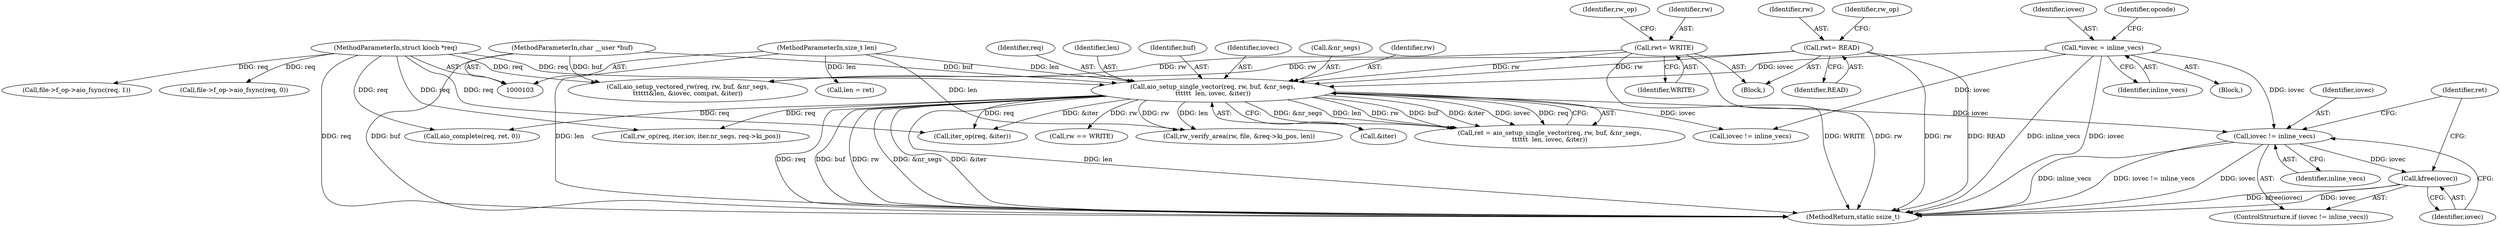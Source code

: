 digraph "0_linux_4c185ce06dca14f5cea192f5a2c981ef50663f2b@pointer" {
"1000353" [label="(Call,iovec != inline_vecs)"];
"1000124" [label="(Call,*iovec = inline_vecs)"];
"1000224" [label="(Call,aio_setup_single_vector(req, rw, buf, &nr_segs,\n\t\t\t\t\t\t  len, iovec, &iter))"];
"1000104" [label="(MethodParameterIn,struct kiocb *req)"];
"1000159" [label="(Call,rw\t= WRITE)"];
"1000136" [label="(Call,rw\t= READ)"];
"1000106" [label="(MethodParameterIn,char __user *buf)"];
"1000107" [label="(MethodParameterIn,size_t len)"];
"1000356" [label="(Call,kfree(iovec))"];
"1000226" [label="(Identifier,rw)"];
"1000130" [label="(Block,)"];
"1000109" [label="(Block,)"];
"1000125" [label="(Identifier,iovec)"];
"1000395" [label="(MethodReturn,static ssize_t)"];
"1000138" [label="(Identifier,READ)"];
"1000355" [label="(Identifier,inline_vecs)"];
"1000106" [label="(MethodParameterIn,char __user *buf)"];
"1000163" [label="(Identifier,rw_op)"];
"1000232" [label="(Call,&iter)"];
"1000136" [label="(Call,rw\t= READ)"];
"1000356" [label="(Call,kfree(iovec))"];
"1000286" [label="(Call,iter_op(req, &iter))"];
"1000225" [label="(Identifier,req)"];
"1000325" [label="(Call,file->f_op->aio_fsync(req, 1))"];
"1000354" [label="(Identifier,iovec)"];
"1000253" [label="(Call,iovec != inline_vecs)"];
"1000124" [label="(Call,*iovec = inline_vecs)"];
"1000276" [label="(Call,rw == WRITE)"];
"1000230" [label="(Identifier,len)"];
"1000129" [label="(Identifier,opcode)"];
"1000260" [label="(Call,len = ret)"];
"1000208" [label="(Call,aio_setup_vectored_rw(req, rw, buf, &nr_segs,\n\t\t\t\t\t\t&len, &iovec, compat, &iter))"];
"1000342" [label="(Call,file->f_op->aio_fsync(req, 0))"];
"1000137" [label="(Identifier,rw)"];
"1000389" [label="(Call,aio_complete(req, ret, 0))"];
"1000227" [label="(Identifier,buf)"];
"1000159" [label="(Call,rw\t= WRITE)"];
"1000294" [label="(Call,rw_op(req, iter.iov, iter.nr_segs, req->ki_pos))"];
"1000224" [label="(Call,aio_setup_single_vector(req, rw, buf, &nr_segs,\n\t\t\t\t\t\t  len, iovec, &iter))"];
"1000352" [label="(ControlStructure,if (iovec != inline_vecs))"];
"1000222" [label="(Call,ret = aio_setup_single_vector(req, rw, buf, &nr_segs,\n\t\t\t\t\t\t  len, iovec, &iter))"];
"1000231" [label="(Identifier,iovec)"];
"1000353" [label="(Call,iovec != inline_vecs)"];
"1000239" [label="(Call,rw_verify_area(rw, file, &req->ki_pos, len))"];
"1000161" [label="(Identifier,WRITE)"];
"1000228" [label="(Call,&nr_segs)"];
"1000360" [label="(Identifier,ret)"];
"1000107" [label="(MethodParameterIn,size_t len)"];
"1000357" [label="(Identifier,iovec)"];
"1000160" [label="(Identifier,rw)"];
"1000126" [label="(Identifier,inline_vecs)"];
"1000104" [label="(MethodParameterIn,struct kiocb *req)"];
"1000140" [label="(Identifier,rw_op)"];
"1000353" -> "1000352"  [label="AST: "];
"1000353" -> "1000355"  [label="CFG: "];
"1000354" -> "1000353"  [label="AST: "];
"1000355" -> "1000353"  [label="AST: "];
"1000357" -> "1000353"  [label="CFG: "];
"1000360" -> "1000353"  [label="CFG: "];
"1000353" -> "1000395"  [label="DDG: iovec != inline_vecs"];
"1000353" -> "1000395"  [label="DDG: iovec"];
"1000353" -> "1000395"  [label="DDG: inline_vecs"];
"1000124" -> "1000353"  [label="DDG: iovec"];
"1000224" -> "1000353"  [label="DDG: iovec"];
"1000353" -> "1000356"  [label="DDG: iovec"];
"1000124" -> "1000109"  [label="AST: "];
"1000124" -> "1000126"  [label="CFG: "];
"1000125" -> "1000124"  [label="AST: "];
"1000126" -> "1000124"  [label="AST: "];
"1000129" -> "1000124"  [label="CFG: "];
"1000124" -> "1000395"  [label="DDG: inline_vecs"];
"1000124" -> "1000395"  [label="DDG: iovec"];
"1000124" -> "1000224"  [label="DDG: iovec"];
"1000124" -> "1000253"  [label="DDG: iovec"];
"1000224" -> "1000222"  [label="AST: "];
"1000224" -> "1000232"  [label="CFG: "];
"1000225" -> "1000224"  [label="AST: "];
"1000226" -> "1000224"  [label="AST: "];
"1000227" -> "1000224"  [label="AST: "];
"1000228" -> "1000224"  [label="AST: "];
"1000230" -> "1000224"  [label="AST: "];
"1000231" -> "1000224"  [label="AST: "];
"1000232" -> "1000224"  [label="AST: "];
"1000222" -> "1000224"  [label="CFG: "];
"1000224" -> "1000395"  [label="DDG: req"];
"1000224" -> "1000395"  [label="DDG: buf"];
"1000224" -> "1000395"  [label="DDG: rw"];
"1000224" -> "1000395"  [label="DDG: &nr_segs"];
"1000224" -> "1000395"  [label="DDG: &iter"];
"1000224" -> "1000395"  [label="DDG: len"];
"1000224" -> "1000222"  [label="DDG: &nr_segs"];
"1000224" -> "1000222"  [label="DDG: len"];
"1000224" -> "1000222"  [label="DDG: rw"];
"1000224" -> "1000222"  [label="DDG: buf"];
"1000224" -> "1000222"  [label="DDG: &iter"];
"1000224" -> "1000222"  [label="DDG: iovec"];
"1000224" -> "1000222"  [label="DDG: req"];
"1000104" -> "1000224"  [label="DDG: req"];
"1000159" -> "1000224"  [label="DDG: rw"];
"1000136" -> "1000224"  [label="DDG: rw"];
"1000106" -> "1000224"  [label="DDG: buf"];
"1000107" -> "1000224"  [label="DDG: len"];
"1000224" -> "1000239"  [label="DDG: rw"];
"1000224" -> "1000239"  [label="DDG: len"];
"1000224" -> "1000253"  [label="DDG: iovec"];
"1000224" -> "1000276"  [label="DDG: rw"];
"1000224" -> "1000286"  [label="DDG: req"];
"1000224" -> "1000286"  [label="DDG: &iter"];
"1000224" -> "1000294"  [label="DDG: req"];
"1000224" -> "1000389"  [label="DDG: req"];
"1000104" -> "1000103"  [label="AST: "];
"1000104" -> "1000395"  [label="DDG: req"];
"1000104" -> "1000208"  [label="DDG: req"];
"1000104" -> "1000286"  [label="DDG: req"];
"1000104" -> "1000294"  [label="DDG: req"];
"1000104" -> "1000325"  [label="DDG: req"];
"1000104" -> "1000342"  [label="DDG: req"];
"1000104" -> "1000389"  [label="DDG: req"];
"1000159" -> "1000130"  [label="AST: "];
"1000159" -> "1000161"  [label="CFG: "];
"1000160" -> "1000159"  [label="AST: "];
"1000161" -> "1000159"  [label="AST: "];
"1000163" -> "1000159"  [label="CFG: "];
"1000159" -> "1000395"  [label="DDG: rw"];
"1000159" -> "1000395"  [label="DDG: WRITE"];
"1000159" -> "1000208"  [label="DDG: rw"];
"1000136" -> "1000130"  [label="AST: "];
"1000136" -> "1000138"  [label="CFG: "];
"1000137" -> "1000136"  [label="AST: "];
"1000138" -> "1000136"  [label="AST: "];
"1000140" -> "1000136"  [label="CFG: "];
"1000136" -> "1000395"  [label="DDG: READ"];
"1000136" -> "1000395"  [label="DDG: rw"];
"1000136" -> "1000208"  [label="DDG: rw"];
"1000106" -> "1000103"  [label="AST: "];
"1000106" -> "1000395"  [label="DDG: buf"];
"1000106" -> "1000208"  [label="DDG: buf"];
"1000107" -> "1000103"  [label="AST: "];
"1000107" -> "1000395"  [label="DDG: len"];
"1000107" -> "1000239"  [label="DDG: len"];
"1000107" -> "1000260"  [label="DDG: len"];
"1000356" -> "1000352"  [label="AST: "];
"1000356" -> "1000357"  [label="CFG: "];
"1000357" -> "1000356"  [label="AST: "];
"1000360" -> "1000356"  [label="CFG: "];
"1000356" -> "1000395"  [label="DDG: kfree(iovec)"];
"1000356" -> "1000395"  [label="DDG: iovec"];
}

